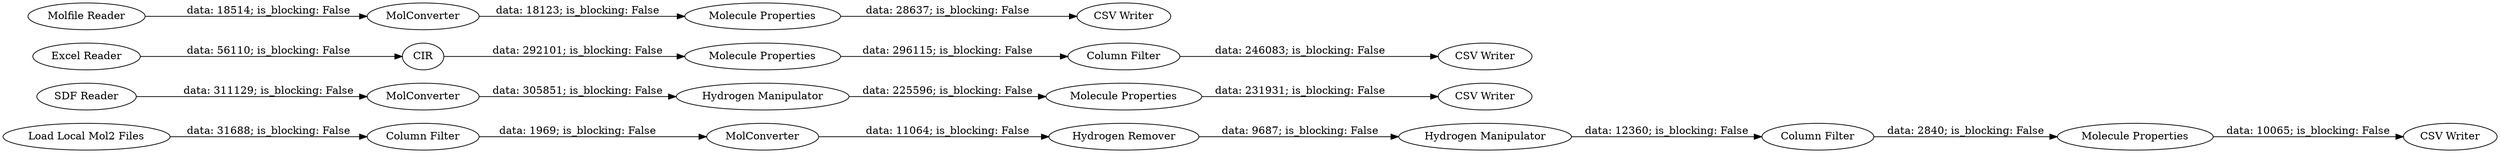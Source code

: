digraph {
	"1846897602316304234_120" [label="Molecule Properties"]
	"1846897602316304234_177" [label="Column Filter"]
	"1846897602316304234_148" [label=MolConverter]
	"1846897602316304234_182" [label="SDF Reader"]
	"1846897602316304234_179" [label="Hydrogen Manipulator"]
	"1846897602316304234_202" [label="CSV Writer"]
	"1846897602316304234_201" [label="Column Filter"]
	"1846897602316304234_199" [label=CIR]
	"1846897602316304234_164" [label="Column Filter"]
	"1846897602316304234_205" [label="Hydrogen Manipulator"]
	"1846897602316304234_176" [label="Hydrogen Remover"]
	"1846897602316304234_197" [label="CSV Writer"]
	"1846897602316304234_154" [label="Load Local Mol2 Files"]
	"1846897602316304234_198" [label="Excel Reader"]
	"1846897602316304234_196" [label="CSV Writer"]
	"1846897602316304234_195" [label="CSV Writer"]
	"1846897602316304234_200" [label="Molecule Properties"]
	"1846897602316304234_203" [label=MolConverter]
	"1846897602316304234_190" [label="Molecule Properties"]
	"1846897602316304234_204" [label=MolConverter]
	"1846897602316304234_181" [label="Molfile Reader"]
	"1846897602316304234_193" [label="Molecule Properties"]
	"1846897602316304234_193" -> "1846897602316304234_196" [label="data: 231931; is_blocking: False"]
	"1846897602316304234_154" -> "1846897602316304234_164" [label="data: 31688; is_blocking: False"]
	"1846897602316304234_201" -> "1846897602316304234_202" [label="data: 246083; is_blocking: False"]
	"1846897602316304234_181" -> "1846897602316304234_203" [label="data: 18514; is_blocking: False"]
	"1846897602316304234_182" -> "1846897602316304234_204" [label="data: 311129; is_blocking: False"]
	"1846897602316304234_199" -> "1846897602316304234_200" [label="data: 292101; is_blocking: False"]
	"1846897602316304234_200" -> "1846897602316304234_201" [label="data: 296115; is_blocking: False"]
	"1846897602316304234_177" -> "1846897602316304234_120" [label="data: 2840; is_blocking: False"]
	"1846897602316304234_204" -> "1846897602316304234_205" [label="data: 305851; is_blocking: False"]
	"1846897602316304234_148" -> "1846897602316304234_176" [label="data: 11064; is_blocking: False"]
	"1846897602316304234_120" -> "1846897602316304234_197" [label="data: 10065; is_blocking: False"]
	"1846897602316304234_190" -> "1846897602316304234_195" [label="data: 28637; is_blocking: False"]
	"1846897602316304234_203" -> "1846897602316304234_190" [label="data: 18123; is_blocking: False"]
	"1846897602316304234_205" -> "1846897602316304234_193" [label="data: 225596; is_blocking: False"]
	"1846897602316304234_179" -> "1846897602316304234_177" [label="data: 12360; is_blocking: False"]
	"1846897602316304234_164" -> "1846897602316304234_148" [label="data: 1969; is_blocking: False"]
	"1846897602316304234_198" -> "1846897602316304234_199" [label="data: 56110; is_blocking: False"]
	"1846897602316304234_176" -> "1846897602316304234_179" [label="data: 9687; is_blocking: False"]
	rankdir=LR
}
